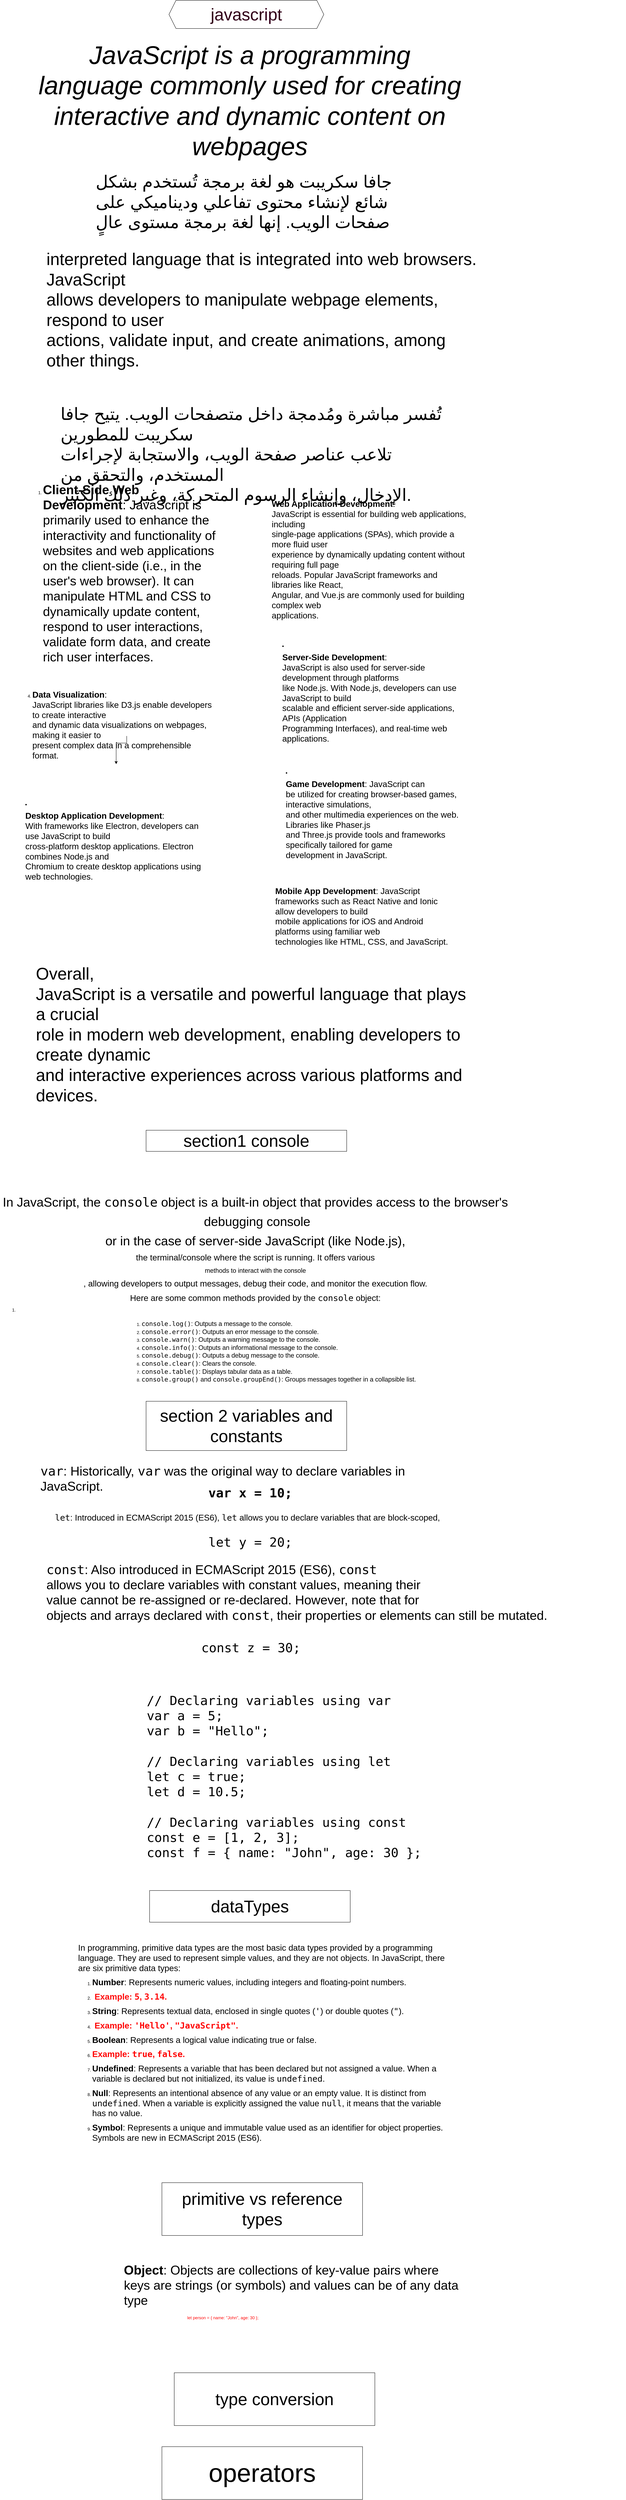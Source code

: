 <mxfile version="23.1.5" type="github">
  <diagram id="prtHgNgQTEPvFCAcTncT" name="Page-1">
    <mxGraphModel dx="2534" dy="1176" grid="1" gridSize="10" guides="1" tooltips="1" connect="1" arrows="1" fold="1" page="1" pageScale="1" pageWidth="827" pageHeight="1169" math="0" shadow="0">
      <root>
        <mxCell id="0" />
        <mxCell id="1" parent="0" />
        <mxCell id="Xon92TvHDKMdxUnF4vsS-2" value="&lt;i&gt;&lt;font style=&quot;font-size: 72px;&quot;&gt;JavaScript is a programming language commonly used for creating interactive and dynamic content on webpages&lt;/font&gt;&lt;/i&gt;" style="text;html=1;align=center;verticalAlign=middle;whiteSpace=wrap;rounded=0;" parent="1" vertex="1">
          <mxGeometry x="-220" y="350" width="1220" height="30" as="geometry" />
        </mxCell>
        <mxCell id="Xon92TvHDKMdxUnF4vsS-4" value="&lt;font style=&quot;font-size: 48px;&quot; color=&quot;#33001a&quot;&gt;javascript&lt;/font&gt;" style="shape=hexagon;perimeter=hexagonPerimeter2;whiteSpace=wrap;html=1;fixedSize=1;" parent="1" vertex="1">
          <mxGeometry x="160" y="80" width="440" height="80" as="geometry" />
        </mxCell>
        <mxCell id="Xon92TvHDKMdxUnF4vsS-5" value="&lt;font style=&quot;font-size: 48px;&quot;&gt;جافا سكريبت هو لغة برمجة تُستخدم بشكل شائع لإنشاء محتوى تفاعلي وديناميكي على صفحات الويب. إنها لغة برمجة مستوى عالٍ&lt;/font&gt;" style="text;whiteSpace=wrap;html=1;" parent="1" vertex="1">
          <mxGeometry x="-50" y="560" width="850" height="40" as="geometry" />
        </mxCell>
        <mxCell id="Xon92TvHDKMdxUnF4vsS-6" value="&lt;font style=&quot;font-size: 48px;&quot;&gt;interpreted language that is integrated into web browsers. JavaScript &lt;br&gt;allows developers to manipulate webpage elements, respond to user &lt;br&gt;actions, validate input, and create animations, among other things.&lt;/font&gt;" style="text;whiteSpace=wrap;html=1;" parent="1" vertex="1">
          <mxGeometry x="-190" y="780" width="1230" height="70" as="geometry" />
        </mxCell>
        <mxCell id="Xon92TvHDKMdxUnF4vsS-7" value="&lt;font style=&quot;font-size: 48px;&quot;&gt;تُفسر مباشرة ومُدمجة داخل متصفحات الويب. يتيح جافا سكريبت للمطورين &lt;br&gt;تلاعب عناصر صفحة الويب، والاستجابة لإجراءات المستخدم، والتحقق من &lt;br&gt;الإدخال، وإنشاء الرسوم المتحركة، وغير ذلك الكثير.&lt;/font&gt;" style="text;whiteSpace=wrap;html=1;" parent="1" vertex="1">
          <mxGeometry x="-150" y="1220" width="1160" height="70" as="geometry" />
        </mxCell>
        <mxCell id="Xon92TvHDKMdxUnF4vsS-17" style="edgeStyle=orthogonalEdgeStyle;rounded=0;orthogonalLoop=1;jettySize=auto;html=1;" parent="1" source="Xon92TvHDKMdxUnF4vsS-8" target="Xon92TvHDKMdxUnF4vsS-14" edge="1">
          <mxGeometry relative="1" as="geometry" />
        </mxCell>
        <mxCell id="Xon92TvHDKMdxUnF4vsS-8" value="&lt;ol&gt;&lt;li&gt;&lt;p&gt;&lt;font style=&quot;font-size: 36px;&quot;&gt;&lt;strong&gt;Client-Side Web Development&lt;/strong&gt;: JavaScript is primarily used to enhance the interactivity and functionality of websites and web applications on the client-side (i.e., in the user&#39;s web browser). It can manipulate HTML and CSS to dynamically update content, respond to user interactions, validate form data, and create rich user interfaces.&lt;/font&gt;&lt;/p&gt;&lt;/li&gt;&lt;/ol&gt;" style="text;whiteSpace=wrap;html=1;" parent="1" vertex="1">
          <mxGeometry x="-240" y="1430" width="560" height="740" as="geometry" />
        </mxCell>
        <mxCell id="Xon92TvHDKMdxUnF4vsS-9" value="&lt;font style=&quot;font-size: 24px;&quot;&gt;&lt;strong&gt;Web Application Development&lt;/strong&gt;:&#xa; JavaScript is essential for building web applications, including &#xa;single-page applications (SPAs), which provide a more fluid user &#xa;experience by dynamically updating content without requiring full page &#xa;reloads. Popular JavaScript frameworks and libraries like React, &#xa;Angular, and Vue.js are commonly used for building complex web &#xa;applications.&lt;/font&gt;" style="text;whiteSpace=wrap;html=1;" parent="1" vertex="1">
          <mxGeometry x="450" y="1490" width="560" height="480" as="geometry" />
        </mxCell>
        <mxCell id="Xon92TvHDKMdxUnF4vsS-10" value="&lt;li&gt;&lt;p&gt;&lt;font style=&quot;font-size: 24px;&quot;&gt;&lt;strong&gt;Server-Side Development&lt;/strong&gt;: &lt;br&gt;JavaScript is also used for server-side development through platforms &lt;br&gt;like Node.js. With Node.js, developers can use JavaScript to build &lt;br&gt;scalable and efficient server-side applications, APIs (Application &lt;br&gt;Programming Interfaces), and real-time web applications.&lt;/font&gt;&lt;/p&gt;&lt;/li&gt;" style="text;whiteSpace=wrap;html=1;" parent="1" vertex="1">
          <mxGeometry x="480" y="1900" width="530" height="140" as="geometry" />
        </mxCell>
        <mxCell id="Xon92TvHDKMdxUnF4vsS-11" value="&lt;li&gt;&lt;p&gt;&lt;font style=&quot;font-size: 24px;&quot;&gt;&lt;strong&gt;Game Development&lt;/strong&gt;: JavaScript can &lt;br&gt;be utilized for creating browser-based games, interactive simulations, &lt;br&gt;and other multimedia experiences on the web. Libraries like Phaser.js &lt;br&gt;and Three.js provide tools and frameworks specifically tailored for game&lt;br&gt; development in JavaScript.&lt;/font&gt;&lt;/p&gt;&lt;/li&gt;" style="text;whiteSpace=wrap;html=1;" parent="1" vertex="1">
          <mxGeometry x="490" y="2260" width="560" height="140" as="geometry" />
        </mxCell>
        <mxCell id="Xon92TvHDKMdxUnF4vsS-12" value="&lt;font style=&quot;font-size: 24px;&quot;&gt;&lt;strong&gt;Mobile App Development&lt;/strong&gt;: JavaScript &lt;br&gt;frameworks such as React Native and Ionic allow developers to build &lt;br&gt;mobile applications for iOS and Android platforms using familiar web &lt;br&gt;technologies like HTML, CSS, and JavaScript.&lt;/font&gt;" style="text;whiteSpace=wrap;html=1;" parent="1" vertex="1">
          <mxGeometry x="460" y="2590" width="520" height="100" as="geometry" />
        </mxCell>
        <mxCell id="Xon92TvHDKMdxUnF4vsS-13" value="&lt;li&gt;&lt;p&gt;&lt;font style=&quot;font-size: 24px;&quot;&gt;&lt;strong&gt;Desktop Application Development&lt;/strong&gt;: &lt;br&gt;With frameworks like Electron, developers can use JavaScript to build &lt;br&gt;cross-platform desktop applications. Electron combines Node.js and &lt;br&gt;Chromium to create desktop applications using web technologies.&lt;/font&gt;&lt;/p&gt;&lt;/li&gt;" style="text;whiteSpace=wrap;html=1;" parent="1" vertex="1">
          <mxGeometry x="-250" y="2350" width="530" height="120" as="geometry" />
        </mxCell>
        <mxCell id="Xon92TvHDKMdxUnF4vsS-14" value="&lt;ol&gt;&lt;li value=&quot;4&quot;&gt;&lt;p&gt;&lt;font style=&quot;font-size: 24px;&quot;&gt;&lt;strong&gt;Data Visualization&lt;/strong&gt;:&lt;br&gt; JavaScript libraries like D3.js enable developers to create interactive&lt;br&gt; and dynamic data visualizations on webpages, making it easier to &lt;br&gt;present complex data in a comprehensible format.&lt;/font&gt;&lt;/p&gt;&lt;/li&gt;&lt;/ol&gt;&lt;p&gt;&lt;font size=&quot;3&quot;&gt;&lt;br&gt;&lt;/font&gt;&lt;/p&gt;" style="text;whiteSpace=wrap;html=1;" parent="1" vertex="1">
          <mxGeometry x="-270" y="2020" width="560" height="230" as="geometry" />
        </mxCell>
        <mxCell id="Xon92TvHDKMdxUnF4vsS-15" value="&lt;font style=&quot;font-size: 48px;&quot;&gt;Overall,&lt;br&gt; JavaScript is a versatile and powerful language that plays a crucial &lt;br&gt;role in modern web development, enabling developers to create dynamic &lt;br&gt;and interactive experiences across various platforms and devices.&lt;/font&gt;" style="text;whiteSpace=wrap;html=1;" parent="1" vertex="1">
          <mxGeometry x="-220" y="2810" width="1250" height="490" as="geometry" />
        </mxCell>
        <mxCell id="BC2VhV99_XQRJiZHXAV2-1" value="&lt;font style=&quot;font-size: 48px;&quot;&gt;section1 console&lt;/font&gt;" style="rounded=0;whiteSpace=wrap;html=1;" vertex="1" parent="1">
          <mxGeometry x="95" y="3290" width="570" height="60" as="geometry" />
        </mxCell>
        <mxCell id="BC2VhV99_XQRJiZHXAV2-2" value="&lt;font style=&quot;font-size: 48px;&quot;&gt;section 2 variables and constants&lt;/font&gt;" style="rounded=0;whiteSpace=wrap;html=1;" vertex="1" parent="1">
          <mxGeometry x="95" y="4060" width="570" height="140" as="geometry" />
        </mxCell>
        <mxCell id="BC2VhV99_XQRJiZHXAV2-3" value="&lt;font style=&quot;font-size: 48px;&quot;&gt;dataTypes&lt;/font&gt;" style="rounded=0;whiteSpace=wrap;html=1;" vertex="1" parent="1">
          <mxGeometry x="105" y="5450" width="570" height="90" as="geometry" />
        </mxCell>
        <mxCell id="BC2VhV99_XQRJiZHXAV2-4" value="&lt;font style=&quot;font-size: 48px;&quot;&gt;primitive vs reference types&lt;/font&gt;" style="rounded=0;whiteSpace=wrap;html=1;" vertex="1" parent="1">
          <mxGeometry x="140" y="6280" width="570" height="150" as="geometry" />
        </mxCell>
        <mxCell id="BC2VhV99_XQRJiZHXAV2-5" value="&lt;font style=&quot;font-size: 48px;&quot;&gt;type conversion&lt;/font&gt;" style="rounded=0;whiteSpace=wrap;html=1;" vertex="1" parent="1">
          <mxGeometry x="175" y="6820" width="570" height="150" as="geometry" />
        </mxCell>
        <mxCell id="BC2VhV99_XQRJiZHXAV2-6" value="&lt;font style=&quot;font-size: 72px;&quot;&gt;operators&lt;/font&gt;" style="rounded=0;whiteSpace=wrap;html=1;" vertex="1" parent="1">
          <mxGeometry x="140" y="7030" width="570" height="150" as="geometry" />
        </mxCell>
        <mxCell id="BC2VhV99_XQRJiZHXAV2-7" value="&lt;p&gt;&lt;font style=&quot;font-size: 36px;&quot;&gt;In JavaScript, the &lt;code&gt;console&lt;/code&gt; object is a built-in object that provides access to the browser&#39;s&lt;/font&gt;&lt;/p&gt;&lt;p&gt;&lt;font style=&quot;font-size: 36px;&quot;&gt;&amp;nbsp;debugging console&lt;/font&gt;&lt;/p&gt;&lt;p&gt;&lt;font style=&quot;font-size: 36px;&quot;&gt;or in the case of server-side JavaScript (like Node.js),&lt;/font&gt;&lt;/p&gt;&lt;p&gt;&lt;font style=&quot;font-size: 24px;&quot;&gt;&amp;nbsp;the terminal/console where the script is running. It offers various&amp;nbsp;&lt;/font&gt;&lt;/p&gt;&lt;p&gt;&lt;font style=&quot;font-size: 18px;&quot;&gt;methods to interact with the console&lt;/font&gt;&lt;/p&gt;&lt;p&gt;&lt;font style=&quot;font-size: 24px;&quot;&gt;, allowing developers to output messages, debug their code, and monitor the execution flow.&lt;/font&gt;&lt;/p&gt;&lt;p&gt;&lt;font style=&quot;font-size: 24px;&quot;&gt;Here are some common methods provided by the &lt;code&gt;console&lt;/code&gt; object:&lt;/font&gt;&lt;/p&gt;&lt;ol&gt;&lt;li&gt;&lt;br&gt;&lt;/li&gt;&lt;/ol&gt;" style="text;html=1;align=center;verticalAlign=middle;resizable=0;points=[];autosize=1;strokeColor=none;fillColor=none;" vertex="1" parent="1">
          <mxGeometry x="-320" y="3455" width="1450" height="370" as="geometry" />
        </mxCell>
        <mxCell id="BC2VhV99_XQRJiZHXAV2-8" value="&lt;ol&gt;&lt;li&gt;&lt;font style=&quot;font-size: 18px;&quot;&gt;&lt;code&gt;console.log()&lt;/code&gt;: Outputs a message to the console.&lt;/font&gt;&lt;/li&gt;&lt;li&gt;&lt;font style=&quot;font-size: 18px;&quot;&gt;&lt;code&gt;console.error()&lt;/code&gt;: Outputs an error message to the console.&lt;/font&gt;&lt;/li&gt;&lt;li&gt;&lt;font style=&quot;font-size: 18px;&quot;&gt;&lt;code&gt;console.warn()&lt;/code&gt;: Outputs a warning message to the console.&lt;/font&gt;&lt;/li&gt;&lt;li&gt;&lt;font style=&quot;font-size: 18px;&quot;&gt;&lt;code&gt;console.info()&lt;/code&gt;: Outputs an informational message to the console.&lt;/font&gt;&lt;/li&gt;&lt;li&gt;&lt;font style=&quot;font-size: 18px;&quot;&gt;&lt;code&gt;console.debug()&lt;/code&gt;: Outputs a debug message to the console.&lt;/font&gt;&lt;/li&gt;&lt;li&gt;&lt;font style=&quot;font-size: 18px;&quot;&gt;&lt;code&gt;console.clear()&lt;/code&gt;: Clears the console.&lt;/font&gt;&lt;/li&gt;&lt;li&gt;&lt;font style=&quot;font-size: 18px;&quot;&gt;&lt;code&gt;console.table()&lt;/code&gt;: Displays tabular data as a table.&lt;/font&gt;&lt;/li&gt;&lt;li&gt;&lt;font style=&quot;font-size: 18px;&quot;&gt;&lt;code&gt;console.group()&lt;/code&gt; and &lt;code&gt;console.groupEnd()&lt;/code&gt;: Groups messages together in a collapsible list.&lt;/font&gt;&lt;/li&gt;&lt;/ol&gt;" style="text;whiteSpace=wrap;html=1;" vertex="1" parent="1">
          <mxGeometry x="40" y="3810" width="840" height="220" as="geometry" />
        </mxCell>
        <mxCell id="BC2VhV99_XQRJiZHXAV2-9" value="&lt;font style=&quot;font-size: 36px;&quot;&gt;&lt;code&gt;var&lt;/code&gt;: Historically, &lt;code&gt;var&lt;/code&gt; was the original way to declare variables in JavaScript.&lt;/font&gt;" style="text;whiteSpace=wrap;html=1;" vertex="1" parent="1">
          <mxGeometry x="-207.5" y="4230" width="1225" height="40" as="geometry" />
        </mxCell>
        <mxCell id="BC2VhV99_XQRJiZHXAV2-10" value="&lt;pre&gt;&lt;b&gt;&lt;code class=&quot;!whitespace-pre hljs language-javascript&quot;&gt;&lt;font style=&quot;font-size: 36px;&quot;&gt;&lt;span class=&quot;hljs-keyword&quot;&gt;var&lt;/span&gt; x = &lt;span class=&quot;hljs-number&quot;&gt;10&lt;/span&gt;;&lt;/font&gt;&lt;/code&gt;&lt;/b&gt;&lt;/pre&gt;" style="text;whiteSpace=wrap;html=1;" vertex="1" parent="1">
          <mxGeometry x="270" y="4280" width="110" height="60" as="geometry" />
        </mxCell>
        <mxCell id="BC2VhV99_XQRJiZHXAV2-11" value="&lt;font style=&quot;font-size: 24px;&quot;&gt;&lt;code&gt;let&lt;/code&gt;: Introduced in ECMAScript 2015 (ES6), &lt;code&gt;let&lt;/code&gt; allows you to declare variables that are block-scoped,&lt;/font&gt;" style="text;whiteSpace=wrap;html=1;" vertex="1" parent="1">
          <mxGeometry x="-166" y="4370" width="1160" height="50" as="geometry" />
        </mxCell>
        <mxCell id="BC2VhV99_XQRJiZHXAV2-13" value="&lt;pre&gt;&lt;font style=&quot;font-size: 36px;&quot;&gt;&lt;code class=&quot;!whitespace-pre hljs language-javascript&quot;&gt;&lt;span class=&quot;hljs-keyword&quot;&gt;let&lt;/span&gt; y = &lt;span class=&quot;hljs-number&quot;&gt;20&lt;/span&gt;;&lt;/code&gt;&lt;/font&gt;&lt;/pre&gt;" style="text;whiteSpace=wrap;html=1;" vertex="1" parent="1">
          <mxGeometry x="270" y="4420" width="110" height="60" as="geometry" />
        </mxCell>
        <mxCell id="BC2VhV99_XQRJiZHXAV2-14" value="&lt;font style=&quot;font-size: 36px;&quot;&gt;&lt;code&gt;const&lt;/code&gt;: Also introduced in ECMAScript 2015 (ES6), &lt;code&gt;const&lt;/code&gt;&lt;br&gt; allows you to declare variables with constant values, meaning their &lt;br&gt;value cannot be re-assigned or re-declared. However, note that for &lt;br&gt;objects and arrays declared with &lt;code&gt;const&lt;/code&gt;, their properties or elements can still be mutated.&lt;/font&gt;" style="text;whiteSpace=wrap;html=1;" vertex="1" parent="1">
          <mxGeometry x="-190" y="4510" width="1647.5" height="290" as="geometry" />
        </mxCell>
        <mxCell id="BC2VhV99_XQRJiZHXAV2-15" value="&lt;pre&gt;&lt;font style=&quot;font-size: 36px;&quot;&gt;&lt;code class=&quot;!whitespace-pre hljs language-javascript&quot;&gt;&lt;span class=&quot;hljs-keyword&quot;&gt;const&lt;/span&gt; z = &lt;span class=&quot;hljs-number&quot;&gt;30&lt;/span&gt;;&lt;/code&gt;&lt;/font&gt;&lt;/pre&gt;" style="text;whiteSpace=wrap;html=1;" vertex="1" parent="1">
          <mxGeometry x="250" y="4720" width="120" height="60" as="geometry" />
        </mxCell>
        <mxCell id="BC2VhV99_XQRJiZHXAV2-16" value="&lt;pre&gt;&lt;font style=&quot;font-size: 36px;&quot;&gt;&lt;code class=&quot;!whitespace-pre hljs language-javascript&quot;&gt;&lt;span class=&quot;hljs-comment&quot;&gt;// Declaring variables using var&lt;/span&gt;&lt;br&gt;&lt;span class=&quot;hljs-keyword&quot;&gt;var&lt;/span&gt; a = &lt;span class=&quot;hljs-number&quot;&gt;5&lt;/span&gt;;&lt;br&gt;&lt;span class=&quot;hljs-keyword&quot;&gt;var&lt;/span&gt; b = &lt;span class=&quot;hljs-string&quot;&gt;&quot;Hello&quot;&lt;/span&gt;;&lt;br&gt;&lt;br&gt;&lt;span class=&quot;hljs-comment&quot;&gt;// Declaring variables using let&lt;/span&gt;&lt;br&gt;&lt;span class=&quot;hljs-keyword&quot;&gt;let&lt;/span&gt; c = &lt;span class=&quot;hljs-literal&quot;&gt;true&lt;/span&gt;;&lt;br&gt;&lt;span class=&quot;hljs-keyword&quot;&gt;let&lt;/span&gt; d = &lt;span class=&quot;hljs-number&quot;&gt;10.5&lt;/span&gt;;&lt;br&gt;&lt;br&gt;&lt;span class=&quot;hljs-comment&quot;&gt;// Declaring variables using const&lt;/span&gt;&lt;br&gt;&lt;span class=&quot;hljs-keyword&quot;&gt;const&lt;/span&gt; e = [&lt;span class=&quot;hljs-number&quot;&gt;1&lt;/span&gt;, &lt;span class=&quot;hljs-number&quot;&gt;2&lt;/span&gt;, &lt;span class=&quot;hljs-number&quot;&gt;3&lt;/span&gt;];&lt;br&gt;&lt;span class=&quot;hljs-keyword&quot;&gt;const&lt;/span&gt; f = { &lt;span class=&quot;hljs-attr&quot;&gt;name&lt;/span&gt;: &lt;span class=&quot;hljs-string&quot;&gt;&quot;John&quot;&lt;/span&gt;, &lt;span class=&quot;hljs-attr&quot;&gt;age&lt;/span&gt;: &lt;span class=&quot;hljs-number&quot;&gt;30&lt;/span&gt; };&lt;/code&gt;&lt;/font&gt;&lt;/pre&gt;" style="text;whiteSpace=wrap;html=1;" vertex="1" parent="1">
          <mxGeometry x="95" y="4870" width="290" height="210" as="geometry" />
        </mxCell>
        <mxCell id="BC2VhV99_XQRJiZHXAV2-17" value="&lt;p&gt;&lt;font style=&quot;font-size: 24px;&quot;&gt;In programming, primitive data types are the most basic data types provided by a programming language. They are used to represent simple values, and they are not objects. In JavaScript, there are six primitive data types:&lt;/font&gt;&lt;/p&gt;&lt;ol&gt;&lt;li&gt;&lt;p&gt;&lt;font style=&quot;font-size: 24px;&quot;&gt;&lt;strong&gt;Number&lt;/strong&gt;: Represents numeric values, including integers and floating-point numbers.&lt;/font&gt;&lt;/p&gt;&lt;/li&gt;&lt;li&gt;&lt;p&gt;&lt;b&gt;&lt;font color=&quot;#ff0d0d&quot; style=&quot;font-size: 24px;&quot;&gt;&amp;nbsp;Example: &lt;code&gt;5&lt;/code&gt;, &lt;code&gt;3.14&lt;/code&gt;.&lt;/font&gt;&lt;/b&gt;&lt;/p&gt;&lt;/li&gt;&lt;li&gt;&lt;p&gt;&lt;font style=&quot;font-size: 24px;&quot;&gt;&lt;strong&gt;String&lt;/strong&gt;: Represents textual data, enclosed in single quotes (&lt;code&gt;&#39;&lt;/code&gt;) or double quotes (&lt;code&gt;&quot;&lt;/code&gt;).&lt;/font&gt;&lt;/p&gt;&lt;/li&gt;&lt;li&gt;&lt;p&gt;&lt;font style=&quot;font-size: 24px;&quot;&gt;&amp;nbsp;&lt;b&gt;&lt;font color=&quot;#ff0505&quot;&gt;Example: &lt;code&gt;&#39;Hello&#39;&lt;/code&gt;, &lt;code&gt;&quot;JavaScript&quot;&lt;/code&gt;.&lt;/font&gt;&lt;/b&gt;&lt;/font&gt;&lt;/p&gt;&lt;/li&gt;&lt;li&gt;&lt;p&gt;&lt;font style=&quot;font-size: 24px;&quot;&gt;&lt;strong&gt;Boolean&lt;/strong&gt;: Represents a logical value indicating true or false.&amp;nbsp;&lt;/font&gt;&lt;/p&gt;&lt;/li&gt;&lt;li&gt;&lt;p&gt;&lt;font color=&quot;#ff0303&quot; style=&quot;font-size: 24px;&quot;&gt;&lt;b&gt;Example: &lt;code&gt;true&lt;/code&gt;, &lt;code&gt;false&lt;/code&gt;.&lt;/b&gt;&lt;/font&gt;&lt;/p&gt;&lt;/li&gt;&lt;li&gt;&lt;p&gt;&lt;font style=&quot;font-size: 24px;&quot;&gt;&lt;strong&gt;Undefined&lt;/strong&gt;: Represents a variable that has been declared but not assigned a value. When a variable is declared but not initialized, its value is &lt;code&gt;undefined&lt;/code&gt;.&lt;/font&gt;&lt;/p&gt;&lt;/li&gt;&lt;li&gt;&lt;p&gt;&lt;font style=&quot;font-size: 24px;&quot;&gt;&lt;strong&gt;Null&lt;/strong&gt;: Represents an intentional absence of any value or an empty value. It is distinct from &lt;code&gt;undefined&lt;/code&gt;. When a variable is explicitly assigned the value &lt;code&gt;null&lt;/code&gt;, it means that the variable has no value.&lt;/font&gt;&lt;/p&gt;&lt;/li&gt;&lt;li&gt;&lt;p&gt;&lt;font style=&quot;font-size: 24px;&quot;&gt;&lt;strong&gt;Symbol&lt;/strong&gt;: Represents a unique and immutable value used as an identifier for object properties. Symbols are new in ECMAScript 2015 (ES6).&lt;/font&gt;&lt;/p&gt;&lt;/li&gt;&lt;/ol&gt;" style="text;whiteSpace=wrap;html=1;" vertex="1" parent="1">
          <mxGeometry x="-100" y="5580" width="1067.5" height="730" as="geometry" />
        </mxCell>
        <mxCell id="BC2VhV99_XQRJiZHXAV2-18" value="&lt;font style=&quot;font-size: 36px;&quot;&gt;&lt;strong&gt;Object&lt;/strong&gt;: Objects are collections of key-value pairs where keys are strings (or symbols) and values can be of any data type&lt;/font&gt;" style="text;whiteSpace=wrap;html=1;" vertex="1" parent="1">
          <mxGeometry x="30" y="6500" width="970" height="50" as="geometry" />
        </mxCell>
        <mxCell id="BC2VhV99_XQRJiZHXAV2-19" value="let person = { name: &quot;John&quot;, age: 30 };" style="text;whiteSpace=wrap;fontColor=#FF0A0A;" vertex="1" parent="1">
          <mxGeometry x="210" y="6650" width="510" height="60" as="geometry" />
        </mxCell>
      </root>
    </mxGraphModel>
  </diagram>
</mxfile>

